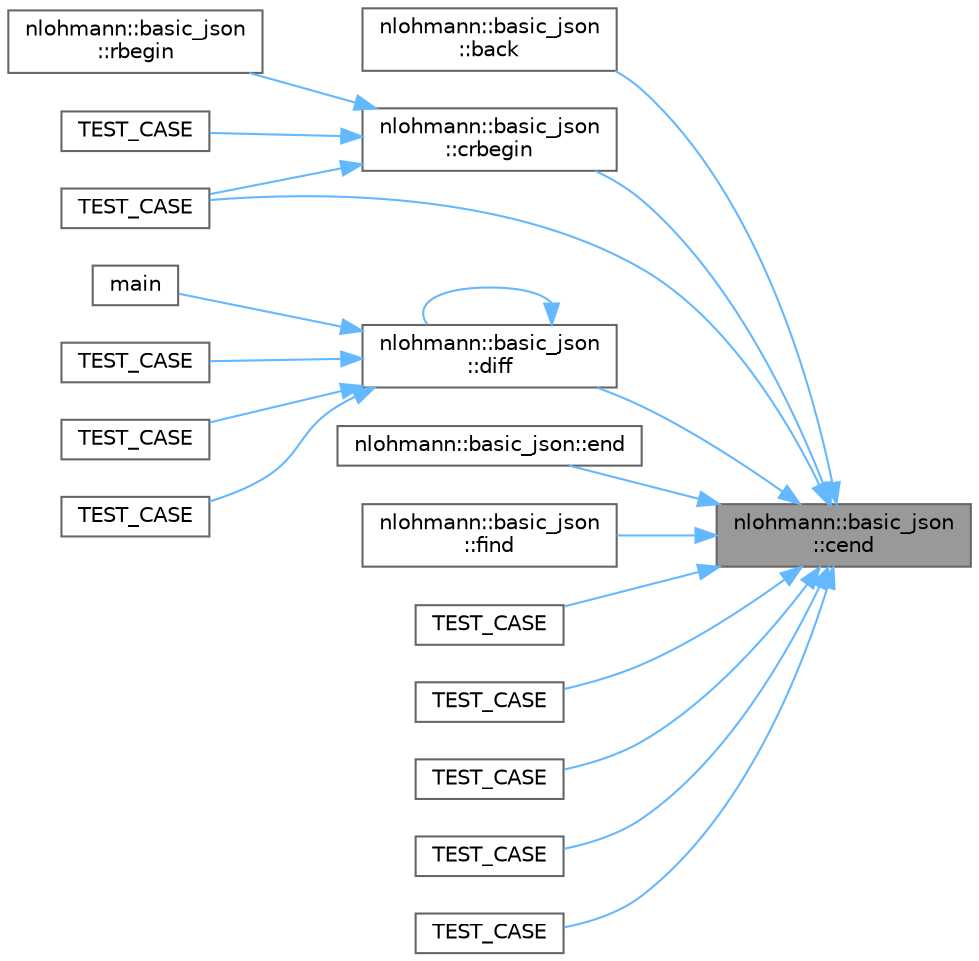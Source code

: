 digraph "nlohmann::basic_json::cend"
{
 // LATEX_PDF_SIZE
  bgcolor="transparent";
  edge [fontname=Helvetica,fontsize=10,labelfontname=Helvetica,labelfontsize=10];
  node [fontname=Helvetica,fontsize=10,shape=box,height=0.2,width=0.4];
  rankdir="RL";
  Node1 [id="Node000001",label="nlohmann::basic_json\l::cend",height=0.2,width=0.4,color="gray40", fillcolor="grey60", style="filled", fontcolor="black",tooltip="returns an iterator to one past the last element"];
  Node1 -> Node2 [id="edge1_Node000001_Node000002",dir="back",color="steelblue1",style="solid",tooltip=" "];
  Node2 [id="Node000002",label="nlohmann::basic_json\l::back",height=0.2,width=0.4,color="grey40", fillcolor="white", style="filled",URL="$classnlohmann_1_1basic__json.html#aac965b84ea43ccd8aef9caefef02794a",tooltip="access the last element"];
  Node1 -> Node3 [id="edge2_Node000001_Node000003",dir="back",color="steelblue1",style="solid",tooltip=" "];
  Node3 [id="Node000003",label="nlohmann::basic_json\l::crbegin",height=0.2,width=0.4,color="grey40", fillcolor="white", style="filled",URL="$classnlohmann_1_1basic__json.html#a044298d189bdf7e4b36492de9811ddd6",tooltip="returns a const reverse iterator to the last element"];
  Node3 -> Node4 [id="edge3_Node000003_Node000004",dir="back",color="steelblue1",style="solid",tooltip=" "];
  Node4 [id="Node000004",label="nlohmann::basic_json\l::rbegin",height=0.2,width=0.4,color="grey40", fillcolor="white", style="filled",URL="$classnlohmann_1_1basic__json.html#aab1329f44c8301b7679962726a043549",tooltip="returns an iterator to the reverse-beginning"];
  Node3 -> Node5 [id="edge4_Node000003_Node000005",dir="back",color="steelblue1",style="solid",tooltip=" "];
  Node5 [id="Node000005",label="TEST_CASE",height=0.2,width=0.4,color="grey40", fillcolor="white", style="filled",URL="$unit-iterators1_8cpp.html#a275a70b6b4b2851cdeb0e29b99637d5f",tooltip=" "];
  Node3 -> Node6 [id="edge5_Node000003_Node000006",dir="back",color="steelblue1",style="solid",tooltip=" "];
  Node6 [id="Node000006",label="TEST_CASE",height=0.2,width=0.4,color="grey40", fillcolor="white", style="filled",URL="$unit-iterators2_8cpp.html#a4da24b23faf415fb9c92205ace5d71bd",tooltip=" "];
  Node1 -> Node7 [id="edge6_Node000001_Node000007",dir="back",color="steelblue1",style="solid",tooltip=" "];
  Node7 [id="Node000007",label="nlohmann::basic_json\l::diff",height=0.2,width=0.4,color="grey40", fillcolor="white", style="filled",URL="$classnlohmann_1_1basic__json.html#a1c1f21327df91a4dd6c5f5a107240385",tooltip="creates a diff as a JSON patch"];
  Node7 -> Node7 [id="edge7_Node000007_Node000007",dir="back",color="steelblue1",style="solid",tooltip=" "];
  Node7 -> Node8 [id="edge8_Node000007_Node000008",dir="back",color="steelblue1",style="solid",tooltip=" "];
  Node8 [id="Node000008",label="main",height=0.2,width=0.4,color="grey40", fillcolor="white", style="filled",URL="$diff_8cpp.html#ae66f6b31b5ad750f1fe042a706a4e3d4",tooltip=" "];
  Node7 -> Node9 [id="edge9_Node000007_Node000009",dir="back",color="steelblue1",style="solid",tooltip=" "];
  Node9 [id="Node000009",label="TEST_CASE",height=0.2,width=0.4,color="grey40", fillcolor="white", style="filled",URL="$unit-json__patch_8cpp.html#a58658ae29d75546f62ea0ceb24fd3b20",tooltip=" "];
  Node7 -> Node10 [id="edge10_Node000007_Node000010",dir="back",color="steelblue1",style="solid",tooltip=" "];
  Node10 [id="Node000010",label="TEST_CASE",height=0.2,width=0.4,color="grey40", fillcolor="white", style="filled",URL="$unit-regression1_8cpp.html#aaf8ede2ee452657fac3746e57b58c22c",tooltip=" "];
  Node7 -> Node11 [id="edge11_Node000007_Node000011",dir="back",color="steelblue1",style="solid",tooltip=" "];
  Node11 [id="Node000011",label="TEST_CASE",height=0.2,width=0.4,color="grey40", fillcolor="white", style="filled",URL="$unit-regression2_8cpp.html#ae883c8adabfa3509d184fc46902df3bb",tooltip=" "];
  Node1 -> Node12 [id="edge12_Node000001_Node000012",dir="back",color="steelblue1",style="solid",tooltip=" "];
  Node12 [id="Node000012",label="nlohmann::basic_json::end",height=0.2,width=0.4,color="grey40", fillcolor="white", style="filled",URL="$classnlohmann_1_1basic__json.html#a82b5b96f86879a3bac0c713d33178551",tooltip="returns an iterator to one past the last element"];
  Node1 -> Node13 [id="edge13_Node000001_Node000013",dir="back",color="steelblue1",style="solid",tooltip=" "];
  Node13 [id="Node000013",label="nlohmann::basic_json\l::find",height=0.2,width=0.4,color="grey40", fillcolor="white", style="filled",URL="$classnlohmann_1_1basic__json.html#a17a516671c29a69bb2e11ca12030316b",tooltip="find an element in a JSON object"];
  Node1 -> Node14 [id="edge14_Node000001_Node000014",dir="back",color="steelblue1",style="solid",tooltip=" "];
  Node14 [id="Node000014",label="TEST_CASE",height=0.2,width=0.4,color="grey40", fillcolor="white", style="filled",URL="$unit-concepts_8cpp.html#a2ae2548ae071f29108456fa3e4ff5aea",tooltip=" "];
  Node1 -> Node15 [id="edge15_Node000001_Node000015",dir="back",color="steelblue1",style="solid",tooltip=" "];
  Node15 [id="Node000015",label="TEST_CASE",height=0.2,width=0.4,color="grey40", fillcolor="white", style="filled",URL="$unit-class__const__iterator_8cpp.html#a8b80f17cfbf0403919e0ba2b0850a3f5",tooltip=" "];
  Node1 -> Node16 [id="edge16_Node000001_Node000016",dir="back",color="steelblue1",style="solid",tooltip=" "];
  Node16 [id="Node000016",label="TEST_CASE",height=0.2,width=0.4,color="grey40", fillcolor="white", style="filled",URL="$unit-constructor1_8cpp.html#a828e2e005a2167d448df1fed0a98ce86",tooltip=" "];
  Node1 -> Node17 [id="edge17_Node000001_Node000017",dir="back",color="steelblue1",style="solid",tooltip=" "];
  Node17 [id="Node000017",label="TEST_CASE",height=0.2,width=0.4,color="grey40", fillcolor="white", style="filled",URL="$unit-element__access1_8cpp.html#ac3cdeddaeb0e496475b99983c300a4df",tooltip=" "];
  Node1 -> Node5 [id="edge18_Node000001_Node000005",dir="back",color="steelblue1",style="solid",tooltip=" "];
  Node1 -> Node18 [id="edge19_Node000001_Node000018",dir="back",color="steelblue1",style="solid",tooltip=" "];
  Node18 [id="Node000018",label="TEST_CASE",height=0.2,width=0.4,color="grey40", fillcolor="white", style="filled",URL="$unit-ordered__json_8cpp.html#ac93bcd80fa7cf57ba6cf8755cd113979",tooltip=" "];
}
